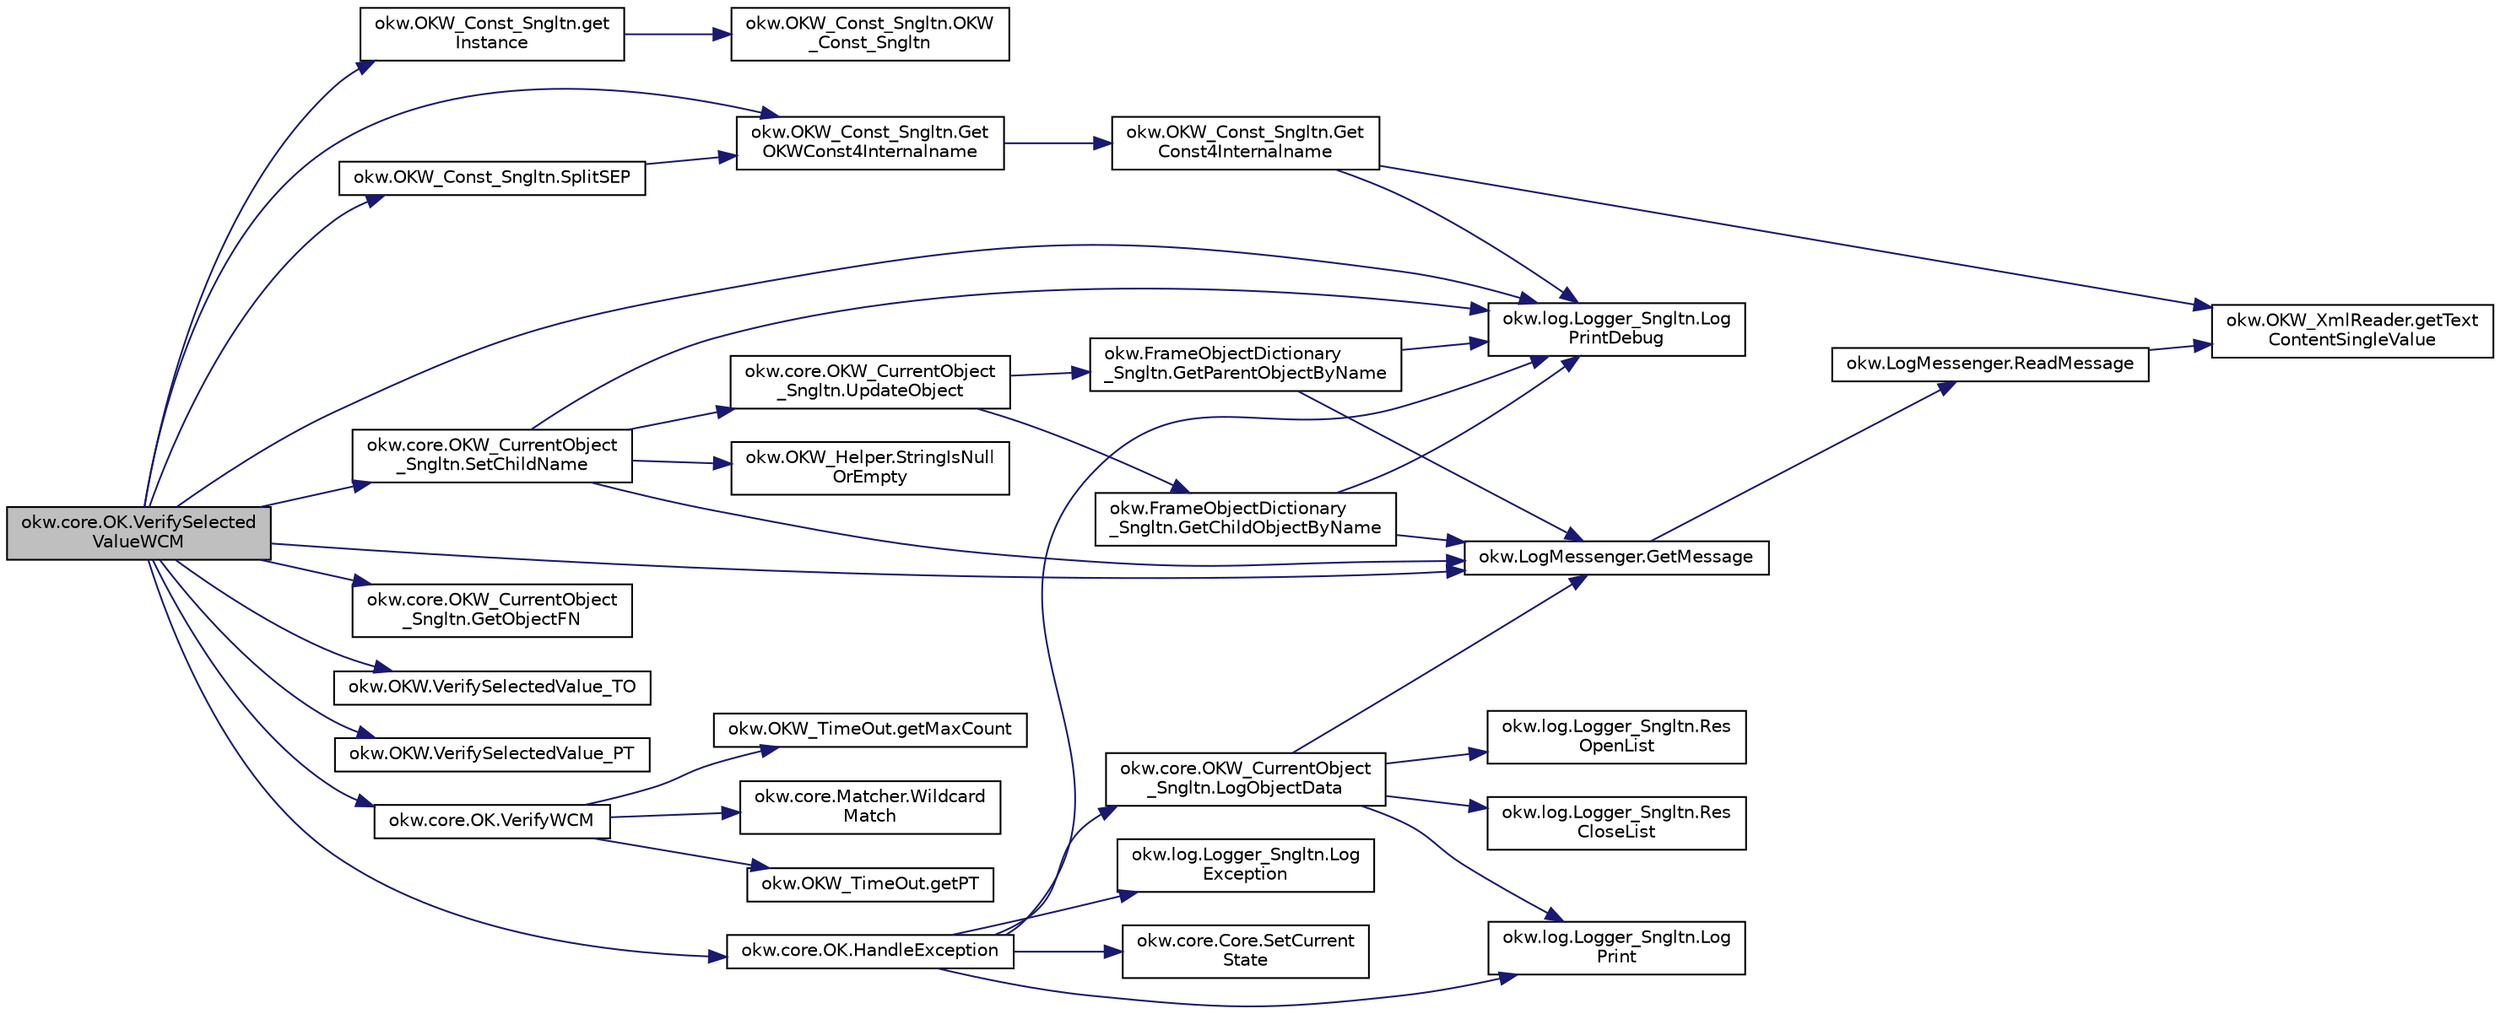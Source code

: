 digraph "okw.core.OK.VerifySelectedValueWCM"
{
 // INTERACTIVE_SVG=YES
  edge [fontname="Helvetica",fontsize="10",labelfontname="Helvetica",labelfontsize="10"];
  node [fontname="Helvetica",fontsize="10",shape=record];
  rankdir="LR";
  Node1214 [label="okw.core.OK.VerifySelected\lValueWCM",height=0.2,width=0.4,color="black", fillcolor="grey75", style="filled", fontcolor="black"];
  Node1214 -> Node1215 [color="midnightblue",fontsize="10",style="solid",fontname="Helvetica"];
  Node1215 [label="okw.OKW_Const_Sngltn.get\lInstance",height=0.2,width=0.4,color="black", fillcolor="white", style="filled",URL="$classokw_1_1_o_k_w___const___sngltn.html#afdb8f095b58cbd870dbb8eb353e3b0bf",tooltip="Holt die einzige Instanz dieser Klasse. "];
  Node1215 -> Node1216 [color="midnightblue",fontsize="10",style="solid",fontname="Helvetica"];
  Node1216 [label="okw.OKW_Const_Sngltn.OKW\l_Const_Sngltn",height=0.2,width=0.4,color="black", fillcolor="white", style="filled",URL="$classokw_1_1_o_k_w___const___sngltn.html#a8404c43fc549df30d37c369c7d6e89ae",tooltip="Privater Konstruktor ohne Parameter im Entwurfsmuster Singelton initialisiert die Klasse OKW_Const..."];
  Node1214 -> Node1217 [color="midnightblue",fontsize="10",style="solid",fontname="Helvetica"];
  Node1217 [label="okw.OKW_Const_Sngltn.Get\lOKWConst4Internalname",height=0.2,width=0.4,color="black", fillcolor="white", style="filled",URL="$classokw_1_1_o_k_w___const___sngltn.html#a02c05c79f7ea6e862a81a64ce23941fd",tooltip="Methode ermittelt für Internalname und der aktuell eingestellten Sprache den Wert für OKWConst..."];
  Node1217 -> Node1218 [color="midnightblue",fontsize="10",style="solid",fontname="Helvetica"];
  Node1218 [label="okw.OKW_Const_Sngltn.Get\lConst4Internalname",height=0.2,width=0.4,color="black", fillcolor="white", style="filled",URL="$classokw_1_1_o_k_w___const___sngltn.html#a51cde06bf07e855ba4d69ff36b9a27f7",tooltip="Methode ermittelt für Internalname und der aktuell eingestellten Sprache den Wert für Const..."];
  Node1218 -> Node1219 [color="midnightblue",fontsize="10",style="solid",fontname="Helvetica"];
  Node1219 [label="okw.log.Logger_Sngltn.Log\lPrintDebug",height=0.2,width=0.4,color="black", fillcolor="white", style="filled",URL="$classokw_1_1log_1_1_logger___sngltn.html#a313f97c79ba4662d9daaf7f537dd02f4",tooltip="Loggt eine Nachricht. "];
  Node1218 -> Node1220 [color="midnightblue",fontsize="10",style="solid",fontname="Helvetica"];
  Node1220 [label="okw.OKW_XmlReader.getText\lContentSingleValue",height=0.2,width=0.4,color="black", fillcolor="white", style="filled",URL="$classokw_1_1_o_k_w___xml_reader.html#ab920b5335a2e1429c14cc5f8e79f39eb",tooltip="Lies den TextContent eines Tag. "];
  Node1214 -> Node1219 [color="midnightblue",fontsize="10",style="solid",fontname="Helvetica"];
  Node1214 -> Node1221 [color="midnightblue",fontsize="10",style="solid",fontname="Helvetica"];
  Node1221 [label="okw.LogMessenger.GetMessage",height=0.2,width=0.4,color="black", fillcolor="white", style="filled",URL="$classokw_1_1_log_messenger.html#af225d1f037d47b3b085175c09d78bdd2",tooltip="Holt die Log-Meldung für MethodeNmae/Textkey ohne weitere Parameter. "];
  Node1221 -> Node1222 [color="midnightblue",fontsize="10",style="solid",fontname="Helvetica"];
  Node1222 [label="okw.LogMessenger.ReadMessage",height=0.2,width=0.4,color="black", fillcolor="white", style="filled",URL="$classokw_1_1_log_messenger.html#a530cd6ab82ec82a04206a2e976ec06e3",tooltip="Interne Kernfunktion holt die Log-Meldung mit Platzhaltern aus der XML-Datei. "];
  Node1222 -> Node1220 [color="midnightblue",fontsize="10",style="solid",fontname="Helvetica"];
  Node1214 -> Node1223 [color="midnightblue",fontsize="10",style="solid",fontname="Helvetica"];
  Node1223 [label="okw.OKW_Const_Sngltn.SplitSEP",height=0.2,width=0.4,color="black", fillcolor="white", style="filled",URL="$classokw_1_1_o_k_w___const___sngltn.html#a3851ae4f27e2ae512749767b86b3fc13",tooltip="Methode trennt einen String und wandelt diesen in einen ListString um. "];
  Node1223 -> Node1217 [color="midnightblue",fontsize="10",style="solid",fontname="Helvetica"];
  Node1214 -> Node1224 [color="midnightblue",fontsize="10",style="solid",fontname="Helvetica"];
  Node1224 [label="okw.core.OKW_CurrentObject\l_Sngltn.SetChildName",height=0.2,width=0.4,color="black", fillcolor="white", style="filled",URL="$classokw_1_1core_1_1_o_k_w___current_object___sngltn.html#aaf87c468ae2476e28fe8a4fb8f996277",tooltip="Setzt das Kindobjekt. "];
  Node1224 -> Node1219 [color="midnightblue",fontsize="10",style="solid",fontname="Helvetica"];
  Node1224 -> Node1221 [color="midnightblue",fontsize="10",style="solid",fontname="Helvetica"];
  Node1224 -> Node1225 [color="midnightblue",fontsize="10",style="solid",fontname="Helvetica"];
  Node1225 [label="okw.OKW_Helper.StringIsNull\lOrEmpty",height=0.2,width=0.4,color="black", fillcolor="white", style="filled",URL="$classokw_1_1_o_k_w___helper.html#ac042a51d58d56ede78ecff1b082f72f3",tooltip="Prüft ob der gegeben String fpsStrin null oder leer (\"\") ist. "];
  Node1224 -> Node1226 [color="midnightblue",fontsize="10",style="solid",fontname="Helvetica"];
  Node1226 [label="okw.core.OKW_CurrentObject\l_Sngltn.UpdateObject",height=0.2,width=0.4,color="black", fillcolor="white", style="filled",URL="$classokw_1_1core_1_1_o_k_w___current_object___sngltn.html#ae9a94a0fbfc07ca5f94e2acf44abee3a",tooltip="Methode aktualisert zwei Werte: "];
  Node1226 -> Node1227 [color="midnightblue",fontsize="10",style="solid",fontname="Helvetica"];
  Node1227 [label="okw.FrameObjectDictionary\l_Sngltn.GetParentObjectByName",height=0.2,width=0.4,color="black", fillcolor="white", style="filled",URL="$classokw_1_1_frame_object_dictionary___sngltn.html#ad8f8fa2d1e817d6390238be819f0fc35",tooltip="Die Methode liefert das Frame-Object des gegebenen FN eines Fensterobjektes zurück. "];
  Node1227 -> Node1219 [color="midnightblue",fontsize="10",style="solid",fontname="Helvetica"];
  Node1227 -> Node1221 [color="midnightblue",fontsize="10",style="solid",fontname="Helvetica"];
  Node1226 -> Node1228 [color="midnightblue",fontsize="10",style="solid",fontname="Helvetica"];
  Node1228 [label="okw.FrameObjectDictionary\l_Sngltn.GetChildObjectByName",height=0.2,width=0.4,color="black", fillcolor="white", style="filled",URL="$classokw_1_1_frame_object_dictionary___sngltn.html#ad6907b6c5e325dcb48932a56aefdbd38",tooltip="Die Methode liefert das Objekt des gegebenen Kindobjekttests zurück. "];
  Node1228 -> Node1219 [color="midnightblue",fontsize="10",style="solid",fontname="Helvetica"];
  Node1228 -> Node1221 [color="midnightblue",fontsize="10",style="solid",fontname="Helvetica"];
  Node1214 -> Node1229 [color="midnightblue",fontsize="10",style="solid",fontname="Helvetica"];
  Node1229 [label="okw.core.OKW_CurrentObject\l_Sngltn.GetObjectFN",height=0.2,width=0.4,color="black", fillcolor="white", style="filled",URL="$classokw_1_1core_1_1_o_k_w___current_object___sngltn.html#a556e288e0c461d114206577d37296161",tooltip="Ermittelt den ObjektNamen des aktuellen Objektes. "];
  Node1214 -> Node1230 [color="midnightblue",fontsize="10",style="solid",fontname="Helvetica"];
  Node1230 [label="okw.OKW.VerifySelectedValue_TO",height=0.2,width=0.4,color="black", fillcolor="white", style="filled",URL="$interfaceokw_1_1_o_k_w.html#a7371741dc0c7311f45fa72822d41da17",tooltip="TimeOut in [s] für das Schlüsselwort VerifySelectedValue. "];
  Node1214 -> Node1231 [color="midnightblue",fontsize="10",style="solid",fontname="Helvetica"];
  Node1231 [label="okw.OKW.VerifySelectedValue_PT",height=0.2,width=0.4,color="black", fillcolor="white", style="filled",URL="$interfaceokw_1_1_o_k_w.html#aa66dfee6a52c8f6dfc422159e47fdc1d",tooltip="Polling Time in [ms] für das Schlüsselwort VerifySelectedValue. "];
  Node1214 -> Node1232 [color="midnightblue",fontsize="10",style="solid",fontname="Helvetica"];
  Node1232 [label="okw.core.OK.VerifyWCM",height=0.2,width=0.4,color="black", fillcolor="white", style="filled",URL="$classokw_1_1core_1_1_o_k.html#a7663c98111762a0b939d8c9a1b9ad234"];
  Node1232 -> Node1233 [color="midnightblue",fontsize="10",style="solid",fontname="Helvetica"];
  Node1233 [label="okw.OKW_TimeOut.getMaxCount",height=0.2,width=0.4,color="black", fillcolor="white", style="filled",URL="$classokw_1_1_o_k_w___time_out.html#adf7b9cc33db065c1f284bb5db2227b51",tooltip="Anzahl der berechnetten Zyklen. "];
  Node1232 -> Node1234 [color="midnightblue",fontsize="10",style="solid",fontname="Helvetica"];
  Node1234 [label="okw.core.Matcher.Wildcard\lMatch",height=0.2,width=0.4,color="black", fillcolor="white", style="filled",URL="$classokw_1_1core_1_1_matcher.html#a771af5fda0717ef20d2bc1866357eaa9"];
  Node1232 -> Node1235 [color="midnightblue",fontsize="10",style="solid",fontname="Helvetica"];
  Node1235 [label="okw.OKW_TimeOut.getPT",height=0.2,width=0.4,color="black", fillcolor="white", style="filled",URL="$classokw_1_1_o_k_w___time_out.html#ab7142e5e6adc82f308a70177c71ced2c",tooltip="Wartezeit zwischen zwei Pollings in [ms]. "];
  Node1214 -> Node1236 [color="midnightblue",fontsize="10",style="solid",fontname="Helvetica"];
  Node1236 [label="okw.core.OK.HandleException",height=0.2,width=0.4,color="black", fillcolor="white", style="filled",URL="$classokw_1_1core_1_1_o_k.html#a1d020010a639b1aba44f93f4d046611d",tooltip="Zentrale Exception-Behandlung. "];
  Node1236 -> Node1237 [color="midnightblue",fontsize="10",style="solid",fontname="Helvetica"];
  Node1237 [label="okw.log.Logger_Sngltn.Log\lPrint",height=0.2,width=0.4,color="black", fillcolor="white", style="filled",URL="$classokw_1_1log_1_1_logger___sngltn.html#a8ebceaddd6cc6963ddb8e08c72ea808c",tooltip="LogPrint Function: Prints the values of expressions to the results file. "];
  Node1236 -> Node1238 [color="midnightblue",fontsize="10",style="solid",fontname="Helvetica"];
  Node1238 [label="okw.log.Logger_Sngltn.Log\lException",height=0.2,width=0.4,color="black", fillcolor="white", style="filled",URL="$classokw_1_1log_1_1_logger___sngltn.html#aa29d396a2b9df1ac57079d777c548181",tooltip="LogException Function: Logs a Script Exception to the results file. "];
  Node1236 -> Node1219 [color="midnightblue",fontsize="10",style="solid",fontname="Helvetica"];
  Node1236 -> Node1239 [color="midnightblue",fontsize="10",style="solid",fontname="Helvetica"];
  Node1239 [label="okw.core.OKW_CurrentObject\l_Sngltn.LogObjectData",height=0.2,width=0.4,color="black", fillcolor="white", style="filled",URL="$classokw_1_1core_1_1_o_k_w___current_object___sngltn.html#a01b48f2c86a2f91909143ee9063dfd86",tooltip="Methode gibt alle wichtigen Informationen zum aktuellen Objekt aus. "];
  Node1239 -> Node1240 [color="midnightblue",fontsize="10",style="solid",fontname="Helvetica"];
  Node1240 [label="okw.log.Logger_Sngltn.Res\lOpenList",height=0.2,width=0.4,color="black", fillcolor="white", style="filled",URL="$classokw_1_1log_1_1_logger___sngltn.html#ab4fc711bb4c754f251372ff3b14ab9c9",tooltip="Creates a new hierarchical level in the results file. "];
  Node1239 -> Node1237 [color="midnightblue",fontsize="10",style="solid",fontname="Helvetica"];
  Node1239 -> Node1221 [color="midnightblue",fontsize="10",style="solid",fontname="Helvetica"];
  Node1239 -> Node1241 [color="midnightblue",fontsize="10",style="solid",fontname="Helvetica"];
  Node1241 [label="okw.log.Logger_Sngltn.Res\lCloseList",height=0.2,width=0.4,color="black", fillcolor="white", style="filled",URL="$classokw_1_1log_1_1_logger___sngltn.html#a9b54104f7e0b4c0a473877b19dfaed56",tooltip="Closes a hierarchical level in the results file that was opened with ResOpenList. ..."];
  Node1236 -> Node1242 [color="midnightblue",fontsize="10",style="solid",fontname="Helvetica"];
  Node1242 [label="okw.core.Core.SetCurrent\lState",height=0.2,width=0.4,color="black", fillcolor="white", style="filled",URL="$classokw_1_1core_1_1_core.html#aafe6e3d88e810dabf350b37058d4af97",tooltip="Setter zum Setzen des aktuellen Zustandes. "];
}

